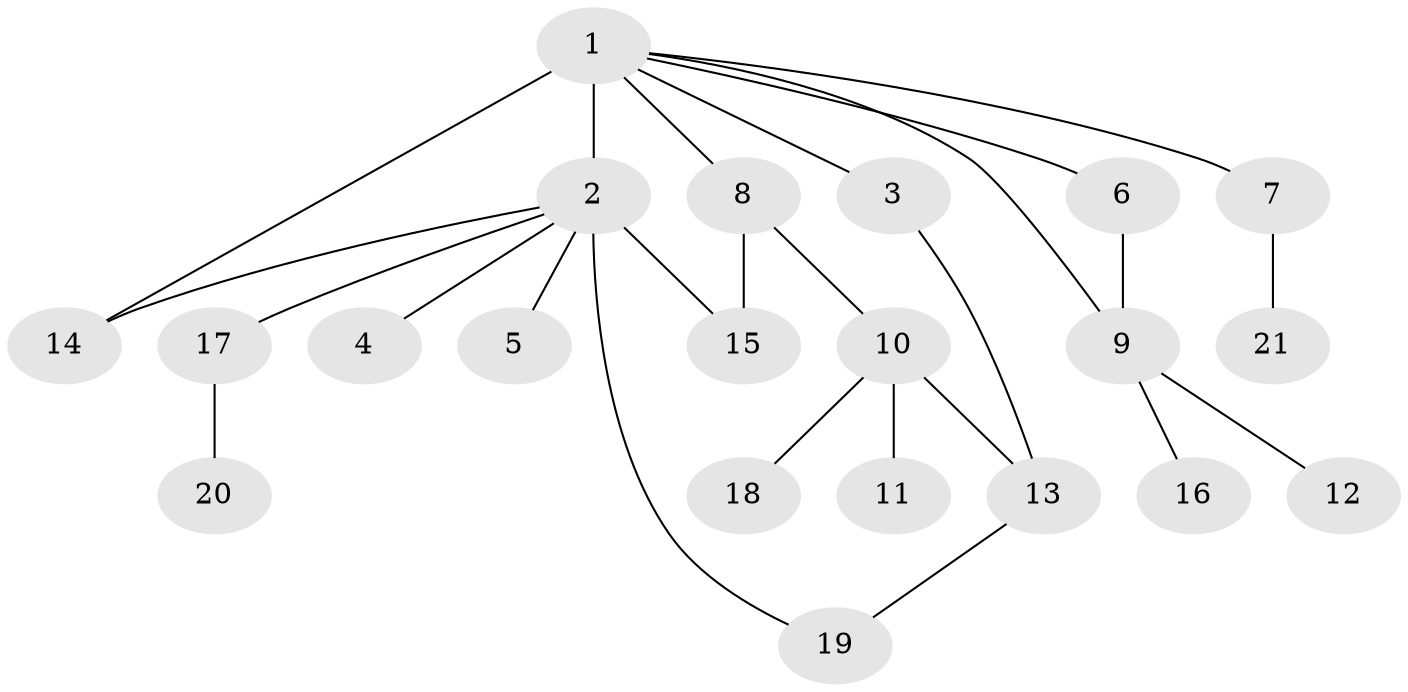 // original degree distribution, {22: 0.02, 2: 0.2, 1: 0.56, 3: 0.16, 5: 0.04, 6: 0.02}
// Generated by graph-tools (version 1.1) at 2025/50/03/04/25 22:50:38]
// undirected, 21 vertices, 25 edges
graph export_dot {
  node [color=gray90,style=filled];
  1;
  2;
  3;
  4;
  5;
  6;
  7;
  8;
  9;
  10;
  11;
  12;
  13;
  14;
  15;
  16;
  17;
  18;
  19;
  20;
  21;
  1 -- 2 [weight=14.0];
  1 -- 3 [weight=2.0];
  1 -- 6 [weight=1.0];
  1 -- 7 [weight=1.0];
  1 -- 8 [weight=1.0];
  1 -- 9 [weight=1.0];
  1 -- 14 [weight=1.0];
  2 -- 4 [weight=1.0];
  2 -- 5 [weight=1.0];
  2 -- 14 [weight=1.0];
  2 -- 15 [weight=1.0];
  2 -- 17 [weight=1.0];
  2 -- 19 [weight=1.0];
  3 -- 13 [weight=1.0];
  6 -- 9 [weight=1.0];
  7 -- 21 [weight=1.0];
  8 -- 10 [weight=1.0];
  8 -- 15 [weight=2.0];
  9 -- 12 [weight=1.0];
  9 -- 16 [weight=1.0];
  10 -- 11 [weight=1.0];
  10 -- 13 [weight=1.0];
  10 -- 18 [weight=2.0];
  13 -- 19 [weight=1.0];
  17 -- 20 [weight=1.0];
}

